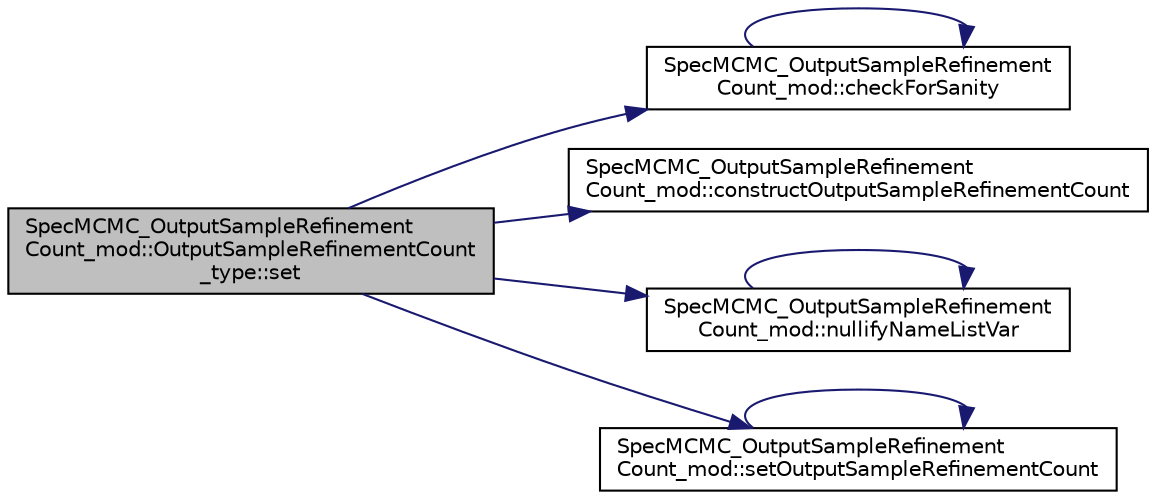 digraph "SpecMCMC_OutputSampleRefinementCount_mod::OutputSampleRefinementCount_type::set"
{
 // LATEX_PDF_SIZE
  edge [fontname="Helvetica",fontsize="10",labelfontname="Helvetica",labelfontsize="10"];
  node [fontname="Helvetica",fontsize="10",shape=record];
  rankdir="LR";
  Node1 [label="SpecMCMC_OutputSampleRefinement\lCount_mod::OutputSampleRefinementCount\l_type::set",height=0.2,width=0.4,color="black", fillcolor="grey75", style="filled", fontcolor="black",tooltip=" "];
  Node1 -> Node2 [color="midnightblue",fontsize="10",style="solid",fontname="Helvetica"];
  Node2 [label="SpecMCMC_OutputSampleRefinement\lCount_mod::checkForSanity",height=0.2,width=0.4,color="black", fillcolor="white", style="filled",URL="$namespaceSpecMCMC__OutputSampleRefinementCount__mod.html#acc8d0030d39a0db7179fb664c87832ae",tooltip=" "];
  Node2 -> Node2 [color="midnightblue",fontsize="10",style="solid",fontname="Helvetica"];
  Node1 -> Node3 [color="midnightblue",fontsize="10",style="solid",fontname="Helvetica"];
  Node3 [label="SpecMCMC_OutputSampleRefinement\lCount_mod::constructOutputSampleRefinementCount",height=0.2,width=0.4,color="black", fillcolor="white", style="filled",URL="$namespaceSpecMCMC__OutputSampleRefinementCount__mod.html#af07e4d0792c0f5c7e56e897ae1806cd5",tooltip=" "];
  Node1 -> Node4 [color="midnightblue",fontsize="10",style="solid",fontname="Helvetica"];
  Node4 [label="SpecMCMC_OutputSampleRefinement\lCount_mod::nullifyNameListVar",height=0.2,width=0.4,color="black", fillcolor="white", style="filled",URL="$namespaceSpecMCMC__OutputSampleRefinementCount__mod.html#a579dad79a3b7bb3ac4b4355e170f4a6c",tooltip=" "];
  Node4 -> Node4 [color="midnightblue",fontsize="10",style="solid",fontname="Helvetica"];
  Node1 -> Node5 [color="midnightblue",fontsize="10",style="solid",fontname="Helvetica"];
  Node5 [label="SpecMCMC_OutputSampleRefinement\lCount_mod::setOutputSampleRefinementCount",height=0.2,width=0.4,color="black", fillcolor="white", style="filled",URL="$namespaceSpecMCMC__OutputSampleRefinementCount__mod.html#aafa3fbaaf521e407eed65f7a10c456e7",tooltip=" "];
  Node5 -> Node5 [color="midnightblue",fontsize="10",style="solid",fontname="Helvetica"];
}
